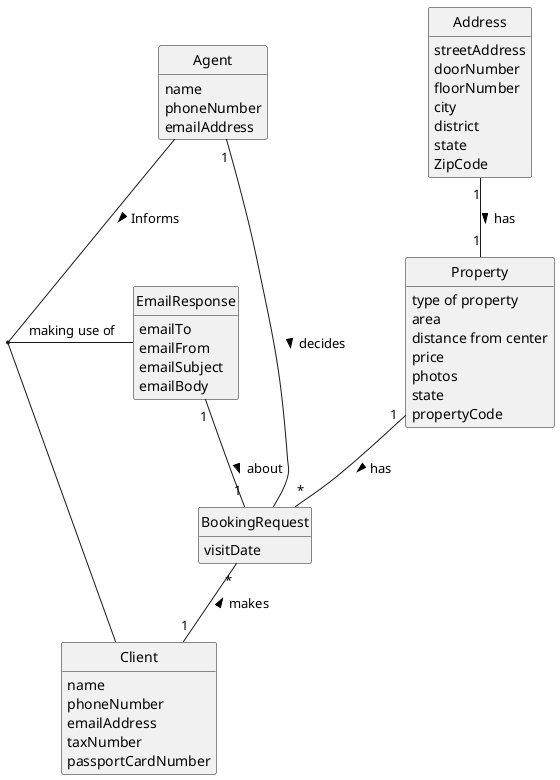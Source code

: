 @startuml
skinparam monochrome true
skinparam packageStyle rectangle
skinparam shadowing false

'left to right direction

skinparam classAttributeIconSize 0

hide circle
hide methods

'title Domain Model

'class Platform {
'  -description
'}

class EmailResponse {
    emailTo
    emailFrom
    emailSubject
    emailBody
}

class Agent {
    name
    phoneNumber
    emailAddress
}


class Address {
     streetAddress
     doorNumber
     floorNumber
     city
     district
     state
     ZipCode
}

class Client {
      name
      phoneNumber
      emailAddress
      taxNumber
      passportCardNumber
}

class Property {
       type of property
       area
       distance from center
       price
       photos
       state
       propertyCode

}

class BookingRequest {
    visitDate

}


Agent -- Client: Informs >
(Agent, Client) -- EmailResponse: making use of

Property "1" -- "*" BookingRequest: has >
EmailResponse "1" -- "1" BookingRequest: about >
Agent "1" -- BookingRequest: decides >
BookingRequest "*" -- "1" Client: makes <
Address "1" -- "1" Property: has >

@enduml